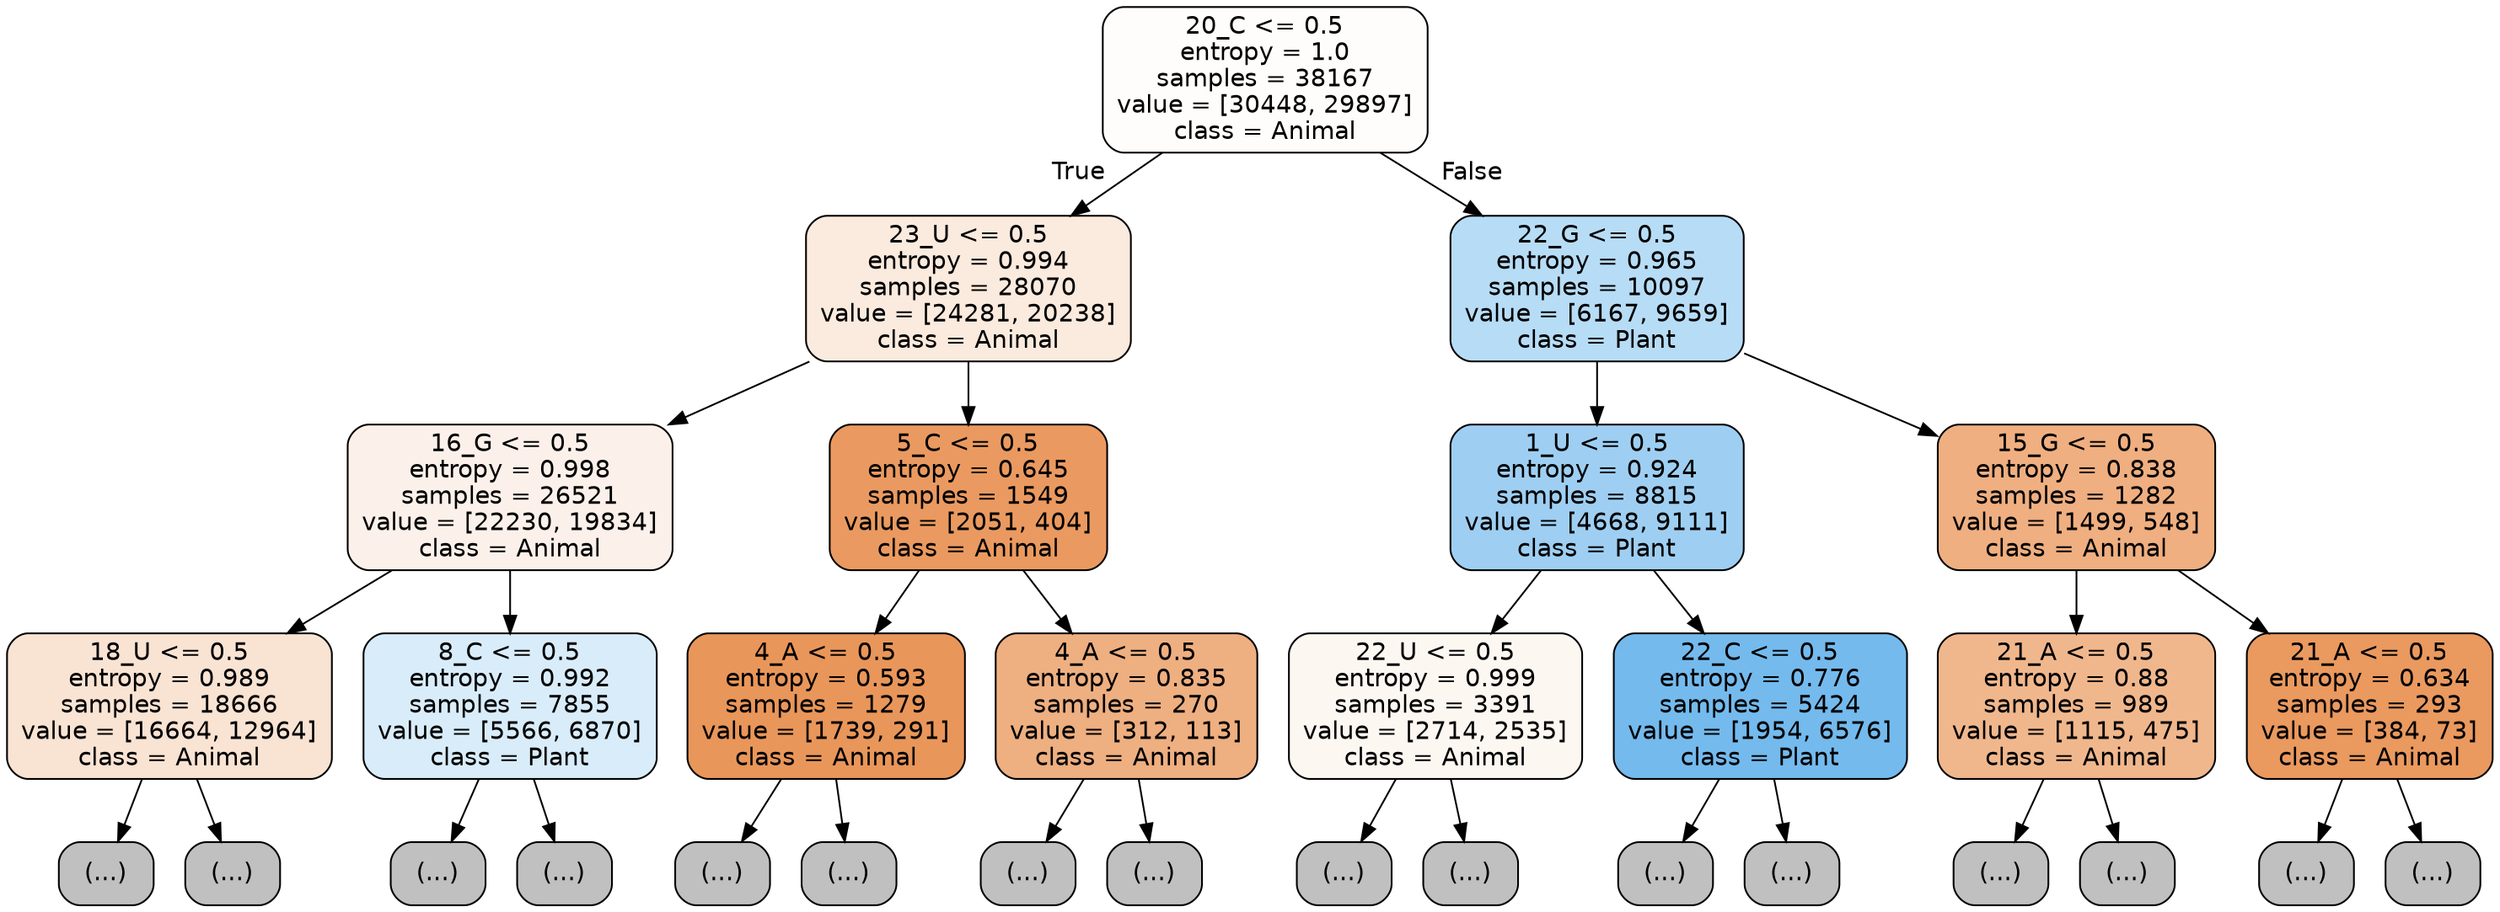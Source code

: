 digraph Tree {
node [shape=box, style="filled, rounded", color="black", fontname="helvetica"] ;
edge [fontname="helvetica"] ;
0 [label="20_C <= 0.5\nentropy = 1.0\nsamples = 38167\nvalue = [30448, 29897]\nclass = Animal", fillcolor="#fffdfb"] ;
1 [label="23_U <= 0.5\nentropy = 0.994\nsamples = 28070\nvalue = [24281, 20238]\nclass = Animal", fillcolor="#fbeade"] ;
0 -> 1 [labeldistance=2.5, labelangle=45, headlabel="True"] ;
2 [label="16_G <= 0.5\nentropy = 0.998\nsamples = 26521\nvalue = [22230, 19834]\nclass = Animal", fillcolor="#fcf1ea"] ;
1 -> 2 ;
3 [label="18_U <= 0.5\nentropy = 0.989\nsamples = 18666\nvalue = [16664, 12964]\nclass = Animal", fillcolor="#f9e3d3"] ;
2 -> 3 ;
4 [label="(...)", fillcolor="#C0C0C0"] ;
3 -> 4 ;
6653 [label="(...)", fillcolor="#C0C0C0"] ;
3 -> 6653 ;
9052 [label="8_C <= 0.5\nentropy = 0.992\nsamples = 7855\nvalue = [5566, 6870]\nclass = Plant", fillcolor="#d9ecfa"] ;
2 -> 9052 ;
9053 [label="(...)", fillcolor="#C0C0C0"] ;
9052 -> 9053 ;
11682 [label="(...)", fillcolor="#C0C0C0"] ;
9052 -> 11682 ;
12385 [label="5_C <= 0.5\nentropy = 0.645\nsamples = 1549\nvalue = [2051, 404]\nclass = Animal", fillcolor="#ea9a60"] ;
1 -> 12385 ;
12386 [label="4_A <= 0.5\nentropy = 0.593\nsamples = 1279\nvalue = [1739, 291]\nclass = Animal", fillcolor="#e9965a"] ;
12385 -> 12386 ;
12387 [label="(...)", fillcolor="#C0C0C0"] ;
12386 -> 12387 ;
12738 [label="(...)", fillcolor="#C0C0C0"] ;
12386 -> 12738 ;
12837 [label="4_A <= 0.5\nentropy = 0.835\nsamples = 270\nvalue = [312, 113]\nclass = Animal", fillcolor="#eeaf81"] ;
12385 -> 12837 ;
12838 [label="(...)", fillcolor="#C0C0C0"] ;
12837 -> 12838 ;
12919 [label="(...)", fillcolor="#C0C0C0"] ;
12837 -> 12919 ;
12946 [label="22_G <= 0.5\nentropy = 0.965\nsamples = 10097\nvalue = [6167, 9659]\nclass = Plant", fillcolor="#b7dcf6"] ;
0 -> 12946 [labeldistance=2.5, labelangle=-45, headlabel="False"] ;
12947 [label="1_U <= 0.5\nentropy = 0.924\nsamples = 8815\nvalue = [4668, 9111]\nclass = Plant", fillcolor="#9ecff2"] ;
12946 -> 12947 ;
12948 [label="22_U <= 0.5\nentropy = 0.999\nsamples = 3391\nvalue = [2714, 2535]\nclass = Animal", fillcolor="#fdf7f2"] ;
12947 -> 12948 ;
12949 [label="(...)", fillcolor="#C0C0C0"] ;
12948 -> 12949 ;
14560 [label="(...)", fillcolor="#C0C0C0"] ;
12948 -> 14560 ;
14839 [label="22_C <= 0.5\nentropy = 0.776\nsamples = 5424\nvalue = [1954, 6576]\nclass = Plant", fillcolor="#74baed"] ;
12947 -> 14839 ;
14840 [label="(...)", fillcolor="#C0C0C0"] ;
14839 -> 14840 ;
16209 [label="(...)", fillcolor="#C0C0C0"] ;
14839 -> 16209 ;
16392 [label="15_G <= 0.5\nentropy = 0.838\nsamples = 1282\nvalue = [1499, 548]\nclass = Animal", fillcolor="#efaf81"] ;
12946 -> 16392 ;
16393 [label="21_A <= 0.5\nentropy = 0.88\nsamples = 989\nvalue = [1115, 475]\nclass = Animal", fillcolor="#f0b78d"] ;
16392 -> 16393 ;
16394 [label="(...)", fillcolor="#C0C0C0"] ;
16393 -> 16394 ;
16705 [label="(...)", fillcolor="#C0C0C0"] ;
16393 -> 16705 ;
16838 [label="21_A <= 0.5\nentropy = 0.634\nsamples = 293\nvalue = [384, 73]\nclass = Animal", fillcolor="#ea995f"] ;
16392 -> 16838 ;
16839 [label="(...)", fillcolor="#C0C0C0"] ;
16838 -> 16839 ;
16956 [label="(...)", fillcolor="#C0C0C0"] ;
16838 -> 16956 ;
}